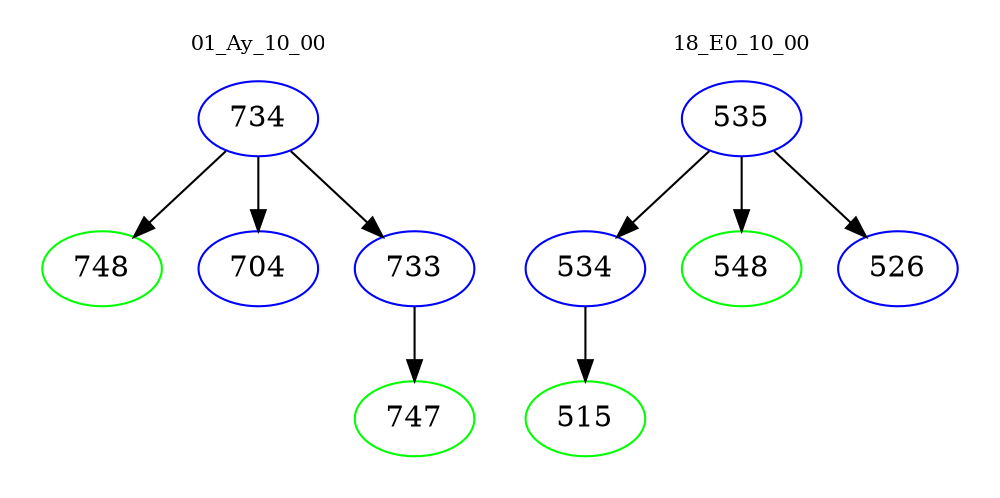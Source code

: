 digraph{
subgraph cluster_0 {
color = white
label = "01_Ay_10_00";
fontsize=10;
T0_734 [label="734", color="blue"]
T0_734 -> T0_748 [color="black"]
T0_748 [label="748", color="green"]
T0_734 -> T0_704 [color="black"]
T0_704 [label="704", color="blue"]
T0_734 -> T0_733 [color="black"]
T0_733 [label="733", color="blue"]
T0_733 -> T0_747 [color="black"]
T0_747 [label="747", color="green"]
}
subgraph cluster_1 {
color = white
label = "18_E0_10_00";
fontsize=10;
T1_535 [label="535", color="blue"]
T1_535 -> T1_534 [color="black"]
T1_534 [label="534", color="blue"]
T1_534 -> T1_515 [color="black"]
T1_515 [label="515", color="green"]
T1_535 -> T1_548 [color="black"]
T1_548 [label="548", color="green"]
T1_535 -> T1_526 [color="black"]
T1_526 [label="526", color="blue"]
}
}
